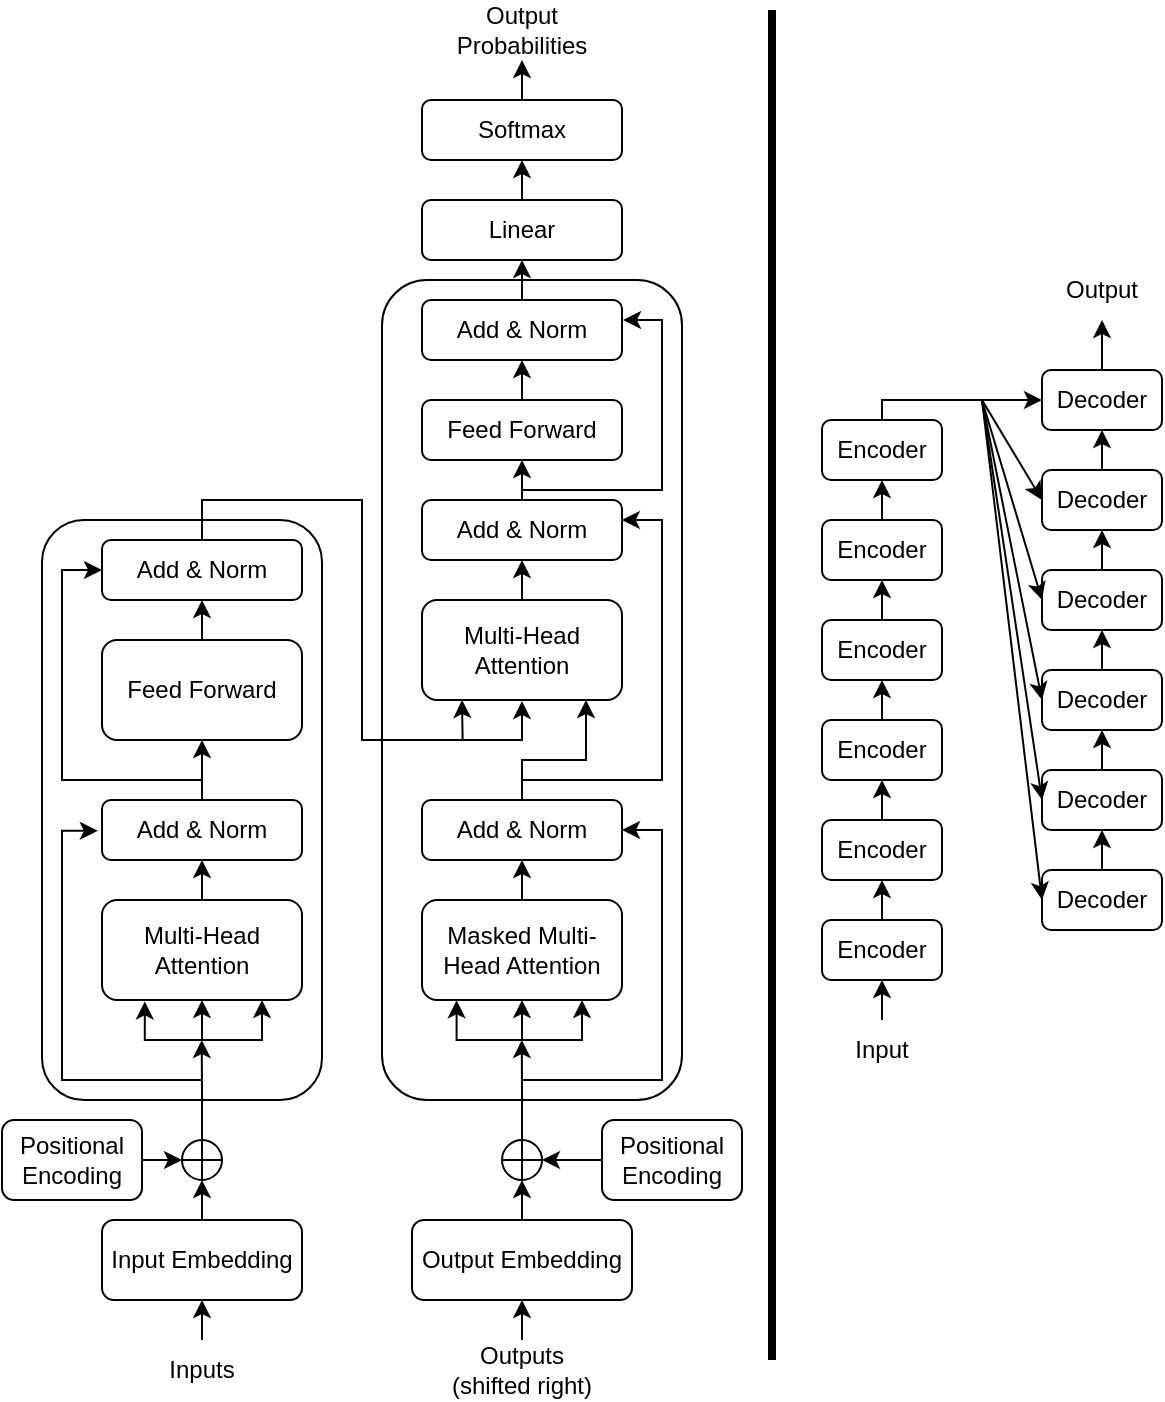 <mxfile version="16.2.4" type="github">
  <diagram id="FVqlLLhYCDdEMdyAEdLD" name="Page-1">
    <mxGraphModel dx="944" dy="526" grid="1" gridSize="10" guides="1" tooltips="1" connect="1" arrows="1" fold="1" page="1" pageScale="1" pageWidth="827" pageHeight="1169" math="0" shadow="0">
      <root>
        <mxCell id="0" />
        <mxCell id="1" parent="0" />
        <mxCell id="QkjTdd4gc4LhVuAJBwDr-90" value="" style="rounded=1;whiteSpace=wrap;html=1;" vertex="1" parent="1">
          <mxGeometry x="240" y="180" width="150" height="410" as="geometry" />
        </mxCell>
        <mxCell id="QkjTdd4gc4LhVuAJBwDr-32" value="" style="rounded=1;whiteSpace=wrap;html=1;" vertex="1" parent="1">
          <mxGeometry x="70" y="300" width="140" height="290" as="geometry" />
        </mxCell>
        <mxCell id="QkjTdd4gc4LhVuAJBwDr-23" style="edgeStyle=orthogonalEdgeStyle;rounded=0;orthogonalLoop=1;jettySize=auto;html=1;exitX=0.5;exitY=0;exitDx=0;exitDy=0;entryX=0.5;entryY=1;entryDx=0;entryDy=0;" edge="1" parent="1" source="QkjTdd4gc4LhVuAJBwDr-1" target="QkjTdd4gc4LhVuAJBwDr-2">
          <mxGeometry relative="1" as="geometry" />
        </mxCell>
        <mxCell id="QkjTdd4gc4LhVuAJBwDr-1" value="Multi-Head Attention" style="rounded=1;whiteSpace=wrap;html=1;" vertex="1" parent="1">
          <mxGeometry x="100" y="490" width="100" height="50" as="geometry" />
        </mxCell>
        <mxCell id="QkjTdd4gc4LhVuAJBwDr-22" style="edgeStyle=orthogonalEdgeStyle;rounded=0;orthogonalLoop=1;jettySize=auto;html=1;exitX=0.5;exitY=0;exitDx=0;exitDy=0;entryX=0.5;entryY=1;entryDx=0;entryDy=0;" edge="1" parent="1" source="QkjTdd4gc4LhVuAJBwDr-2" target="QkjTdd4gc4LhVuAJBwDr-3">
          <mxGeometry relative="1" as="geometry" />
        </mxCell>
        <mxCell id="QkjTdd4gc4LhVuAJBwDr-2" value="Add &amp;amp; Norm" style="rounded=1;whiteSpace=wrap;html=1;" vertex="1" parent="1">
          <mxGeometry x="100" y="440" width="100" height="30" as="geometry" />
        </mxCell>
        <mxCell id="QkjTdd4gc4LhVuAJBwDr-24" style="edgeStyle=orthogonalEdgeStyle;rounded=0;orthogonalLoop=1;jettySize=auto;html=1;exitX=0.5;exitY=0;exitDx=0;exitDy=0;entryX=0.5;entryY=1;entryDx=0;entryDy=0;" edge="1" parent="1" source="QkjTdd4gc4LhVuAJBwDr-3" target="QkjTdd4gc4LhVuAJBwDr-4">
          <mxGeometry relative="1" as="geometry" />
        </mxCell>
        <mxCell id="QkjTdd4gc4LhVuAJBwDr-3" value="Feed Forward" style="rounded=1;whiteSpace=wrap;html=1;" vertex="1" parent="1">
          <mxGeometry x="100" y="360" width="100" height="50" as="geometry" />
        </mxCell>
        <mxCell id="QkjTdd4gc4LhVuAJBwDr-4" value="Add &amp;amp; Norm" style="rounded=1;whiteSpace=wrap;html=1;" vertex="1" parent="1">
          <mxGeometry x="100" y="310" width="100" height="30" as="geometry" />
        </mxCell>
        <mxCell id="QkjTdd4gc4LhVuAJBwDr-11" style="edgeStyle=orthogonalEdgeStyle;rounded=0;orthogonalLoop=1;jettySize=auto;html=1;exitX=0.5;exitY=0;exitDx=0;exitDy=0;entryX=0.5;entryY=1;entryDx=0;entryDy=0;" edge="1" parent="1" source="QkjTdd4gc4LhVuAJBwDr-5" target="QkjTdd4gc4LhVuAJBwDr-6">
          <mxGeometry relative="1" as="geometry" />
        </mxCell>
        <mxCell id="QkjTdd4gc4LhVuAJBwDr-5" value="Input Embedding" style="rounded=1;whiteSpace=wrap;html=1;" vertex="1" parent="1">
          <mxGeometry x="100" y="650" width="100" height="40" as="geometry" />
        </mxCell>
        <mxCell id="QkjTdd4gc4LhVuAJBwDr-19" style="edgeStyle=orthogonalEdgeStyle;rounded=0;orthogonalLoop=1;jettySize=auto;html=1;exitX=0.5;exitY=0;exitDx=0;exitDy=0;" edge="1" parent="1" source="QkjTdd4gc4LhVuAJBwDr-6">
          <mxGeometry relative="1" as="geometry">
            <mxPoint x="149.86" y="560" as="targetPoint" />
          </mxGeometry>
        </mxCell>
        <mxCell id="QkjTdd4gc4LhVuAJBwDr-6" value="" style="shape=orEllipse;perimeter=ellipsePerimeter;whiteSpace=wrap;html=1;backgroundOutline=1;" vertex="1" parent="1">
          <mxGeometry x="140" y="610" width="20" height="20" as="geometry" />
        </mxCell>
        <mxCell id="QkjTdd4gc4LhVuAJBwDr-20" style="edgeStyle=orthogonalEdgeStyle;rounded=0;orthogonalLoop=1;jettySize=auto;html=1;exitX=1;exitY=0.5;exitDx=0;exitDy=0;entryX=0;entryY=0.5;entryDx=0;entryDy=0;" edge="1" parent="1" source="QkjTdd4gc4LhVuAJBwDr-7" target="QkjTdd4gc4LhVuAJBwDr-6">
          <mxGeometry relative="1" as="geometry" />
        </mxCell>
        <mxCell id="QkjTdd4gc4LhVuAJBwDr-7" value="Positional Encoding" style="rounded=1;whiteSpace=wrap;html=1;" vertex="1" parent="1">
          <mxGeometry x="50" y="600" width="70" height="40" as="geometry" />
        </mxCell>
        <mxCell id="QkjTdd4gc4LhVuAJBwDr-14" value="" style="edgeStyle=segmentEdgeStyle;endArrow=classic;html=1;rounded=0;entryX=0.214;entryY=1.014;entryDx=0;entryDy=0;entryPerimeter=0;" edge="1" parent="1" target="QkjTdd4gc4LhVuAJBwDr-1">
          <mxGeometry width="50" height="50" relative="1" as="geometry">
            <mxPoint x="150" y="560" as="sourcePoint" />
            <mxPoint x="260" y="580" as="targetPoint" />
          </mxGeometry>
        </mxCell>
        <mxCell id="QkjTdd4gc4LhVuAJBwDr-15" value="" style="edgeStyle=segmentEdgeStyle;endArrow=classic;html=1;rounded=0;entryX=0.5;entryY=1;entryDx=0;entryDy=0;" edge="1" parent="1" target="QkjTdd4gc4LhVuAJBwDr-1">
          <mxGeometry width="50" height="50" relative="1" as="geometry">
            <mxPoint x="150" y="560" as="sourcePoint" />
            <mxPoint x="260" y="580" as="targetPoint" />
          </mxGeometry>
        </mxCell>
        <mxCell id="QkjTdd4gc4LhVuAJBwDr-16" value="" style="edgeStyle=segmentEdgeStyle;endArrow=classic;html=1;rounded=0;entryX=0.8;entryY=1;entryDx=0;entryDy=0;entryPerimeter=0;" edge="1" parent="1" target="QkjTdd4gc4LhVuAJBwDr-1">
          <mxGeometry width="50" height="50" relative="1" as="geometry">
            <mxPoint x="150" y="560" as="sourcePoint" />
            <mxPoint x="210" y="550" as="targetPoint" />
          </mxGeometry>
        </mxCell>
        <mxCell id="QkjTdd4gc4LhVuAJBwDr-21" value="" style="edgeStyle=elbowEdgeStyle;elbow=horizontal;endArrow=classic;html=1;rounded=0;entryX=-0.021;entryY=0.514;entryDx=0;entryDy=0;entryPerimeter=0;" edge="1" parent="1" target="QkjTdd4gc4LhVuAJBwDr-2">
          <mxGeometry width="50" height="50" relative="1" as="geometry">
            <mxPoint x="150" y="580" as="sourcePoint" />
            <mxPoint x="60" y="500" as="targetPoint" />
            <Array as="points">
              <mxPoint x="80" y="540" />
            </Array>
          </mxGeometry>
        </mxCell>
        <mxCell id="QkjTdd4gc4LhVuAJBwDr-25" value="" style="edgeStyle=elbowEdgeStyle;elbow=horizontal;endArrow=classic;html=1;rounded=0;entryX=0;entryY=0.5;entryDx=0;entryDy=0;" edge="1" parent="1" target="QkjTdd4gc4LhVuAJBwDr-4">
          <mxGeometry width="50" height="50" relative="1" as="geometry">
            <mxPoint x="150" y="430" as="sourcePoint" />
            <mxPoint x="50" y="330" as="targetPoint" />
            <Array as="points">
              <mxPoint x="80" y="340" />
            </Array>
          </mxGeometry>
        </mxCell>
        <mxCell id="QkjTdd4gc4LhVuAJBwDr-28" style="edgeStyle=orthogonalEdgeStyle;rounded=0;orthogonalLoop=1;jettySize=auto;html=1;exitX=0.5;exitY=0;exitDx=0;exitDy=0;entryX=0.5;entryY=1;entryDx=0;entryDy=0;" edge="1" parent="1" source="QkjTdd4gc4LhVuAJBwDr-26" target="QkjTdd4gc4LhVuAJBwDr-27">
          <mxGeometry relative="1" as="geometry" />
        </mxCell>
        <mxCell id="QkjTdd4gc4LhVuAJBwDr-26" value="Masked Multi-Head Attention" style="rounded=1;whiteSpace=wrap;html=1;" vertex="1" parent="1">
          <mxGeometry x="260" y="490" width="100" height="50" as="geometry" />
        </mxCell>
        <mxCell id="QkjTdd4gc4LhVuAJBwDr-27" value="Add &amp;amp; Norm" style="rounded=1;whiteSpace=wrap;html=1;" vertex="1" parent="1">
          <mxGeometry x="260" y="440" width="100" height="30" as="geometry" />
        </mxCell>
        <mxCell id="QkjTdd4gc4LhVuAJBwDr-37" style="edgeStyle=orthogonalEdgeStyle;rounded=0;orthogonalLoop=1;jettySize=auto;html=1;exitX=0;exitY=0.5;exitDx=0;exitDy=0;entryX=1;entryY=0.5;entryDx=0;entryDy=0;" edge="1" parent="1" target="QkjTdd4gc4LhVuAJBwDr-34">
          <mxGeometry relative="1" as="geometry">
            <mxPoint x="350" y="620" as="sourcePoint" />
          </mxGeometry>
        </mxCell>
        <mxCell id="QkjTdd4gc4LhVuAJBwDr-33" value="Positional Encoding" style="rounded=1;whiteSpace=wrap;html=1;" vertex="1" parent="1">
          <mxGeometry x="350" y="600" width="70" height="40" as="geometry" />
        </mxCell>
        <mxCell id="QkjTdd4gc4LhVuAJBwDr-38" style="edgeStyle=orthogonalEdgeStyle;rounded=0;orthogonalLoop=1;jettySize=auto;html=1;exitX=0.5;exitY=0;exitDx=0;exitDy=0;" edge="1" parent="1" source="QkjTdd4gc4LhVuAJBwDr-34">
          <mxGeometry relative="1" as="geometry">
            <mxPoint x="309.889" y="560" as="targetPoint" />
          </mxGeometry>
        </mxCell>
        <mxCell id="QkjTdd4gc4LhVuAJBwDr-34" value="" style="shape=orEllipse;perimeter=ellipsePerimeter;whiteSpace=wrap;html=1;backgroundOutline=1;" vertex="1" parent="1">
          <mxGeometry x="300" y="610" width="20" height="20" as="geometry" />
        </mxCell>
        <mxCell id="QkjTdd4gc4LhVuAJBwDr-36" style="edgeStyle=orthogonalEdgeStyle;rounded=0;orthogonalLoop=1;jettySize=auto;html=1;exitX=0.5;exitY=0;exitDx=0;exitDy=0;entryX=0.5;entryY=1;entryDx=0;entryDy=0;" edge="1" parent="1" source="QkjTdd4gc4LhVuAJBwDr-35" target="QkjTdd4gc4LhVuAJBwDr-34">
          <mxGeometry relative="1" as="geometry" />
        </mxCell>
        <mxCell id="QkjTdd4gc4LhVuAJBwDr-35" value="Output Embedding" style="rounded=1;whiteSpace=wrap;html=1;" vertex="1" parent="1">
          <mxGeometry x="255" y="650" width="110" height="40" as="geometry" />
        </mxCell>
        <mxCell id="QkjTdd4gc4LhVuAJBwDr-39" value="" style="edgeStyle=segmentEdgeStyle;endArrow=classic;html=1;rounded=0;entryX=0.173;entryY=1.003;entryDx=0;entryDy=0;entryPerimeter=0;" edge="1" parent="1" target="QkjTdd4gc4LhVuAJBwDr-26">
          <mxGeometry width="50" height="50" relative="1" as="geometry">
            <mxPoint x="310" y="560" as="sourcePoint" />
            <mxPoint x="170" y="510" as="targetPoint" />
            <Array as="points">
              <mxPoint x="277" y="560" />
            </Array>
          </mxGeometry>
        </mxCell>
        <mxCell id="QkjTdd4gc4LhVuAJBwDr-40" value="" style="edgeStyle=segmentEdgeStyle;endArrow=classic;html=1;rounded=0;entryX=0.5;entryY=1;entryDx=0;entryDy=0;" edge="1" parent="1" target="QkjTdd4gc4LhVuAJBwDr-26">
          <mxGeometry width="50" height="50" relative="1" as="geometry">
            <mxPoint x="310" y="560" as="sourcePoint" />
            <mxPoint x="260" y="510" as="targetPoint" />
          </mxGeometry>
        </mxCell>
        <mxCell id="QkjTdd4gc4LhVuAJBwDr-41" value="" style="edgeStyle=segmentEdgeStyle;endArrow=classic;html=1;rounded=0;entryX=0.8;entryY=1;entryDx=0;entryDy=0;entryPerimeter=0;" edge="1" parent="1" target="QkjTdd4gc4LhVuAJBwDr-26">
          <mxGeometry width="50" height="50" relative="1" as="geometry">
            <mxPoint x="310" y="560" as="sourcePoint" />
            <mxPoint x="310" y="490" as="targetPoint" />
          </mxGeometry>
        </mxCell>
        <mxCell id="QkjTdd4gc4LhVuAJBwDr-42" value="" style="edgeStyle=elbowEdgeStyle;elbow=horizontal;endArrow=classic;html=1;rounded=0;entryX=1;entryY=0.5;entryDx=0;entryDy=0;" edge="1" parent="1" target="QkjTdd4gc4LhVuAJBwDr-27">
          <mxGeometry width="50" height="50" relative="1" as="geometry">
            <mxPoint x="310" y="580" as="sourcePoint" />
            <mxPoint x="450" y="450" as="targetPoint" />
            <Array as="points">
              <mxPoint x="380" y="480" />
            </Array>
          </mxGeometry>
        </mxCell>
        <mxCell id="QkjTdd4gc4LhVuAJBwDr-45" style="edgeStyle=orthogonalEdgeStyle;rounded=0;orthogonalLoop=1;jettySize=auto;html=1;exitX=0.5;exitY=0;exitDx=0;exitDy=0;entryX=0.5;entryY=1;entryDx=0;entryDy=0;" edge="1" parent="1" source="QkjTdd4gc4LhVuAJBwDr-43" target="QkjTdd4gc4LhVuAJBwDr-44">
          <mxGeometry relative="1" as="geometry" />
        </mxCell>
        <mxCell id="QkjTdd4gc4LhVuAJBwDr-43" value="Multi-Head Attention" style="rounded=1;whiteSpace=wrap;html=1;" vertex="1" parent="1">
          <mxGeometry x="260" y="340" width="100" height="50" as="geometry" />
        </mxCell>
        <mxCell id="QkjTdd4gc4LhVuAJBwDr-44" value="Add &amp;amp; Norm" style="rounded=1;whiteSpace=wrap;html=1;" vertex="1" parent="1">
          <mxGeometry x="260" y="290" width="100" height="30" as="geometry" />
        </mxCell>
        <mxCell id="QkjTdd4gc4LhVuAJBwDr-48" value="" style="shape=partialRectangle;whiteSpace=wrap;html=1;bottom=0;right=0;fillColor=none;" vertex="1" parent="1">
          <mxGeometry x="150" y="290" width="80" height="20" as="geometry" />
        </mxCell>
        <mxCell id="QkjTdd4gc4LhVuAJBwDr-60" value="" style="edgeStyle=elbowEdgeStyle;elbow=vertical;endArrow=classic;html=1;rounded=0;exitX=0.5;exitY=0;exitDx=0;exitDy=0;" edge="1" parent="1" source="QkjTdd4gc4LhVuAJBwDr-27">
          <mxGeometry width="50" height="50" relative="1" as="geometry">
            <mxPoint x="390" y="420" as="sourcePoint" />
            <mxPoint x="342" y="390" as="targetPoint" />
            <Array as="points">
              <mxPoint x="350" y="420" />
            </Array>
          </mxGeometry>
        </mxCell>
        <mxCell id="QkjTdd4gc4LhVuAJBwDr-63" value="" style="shape=partialRectangle;whiteSpace=wrap;html=1;bottom=1;right=1;left=1;top=0;fillColor=none;routingCenterX=-0.5;direction=north;" vertex="1" parent="1">
          <mxGeometry x="370" y="300" width="10" height="130" as="geometry" />
        </mxCell>
        <mxCell id="QkjTdd4gc4LhVuAJBwDr-64" value="" style="shape=partialRectangle;whiteSpace=wrap;html=1;bottom=0;right=0;fillColor=none;direction=north;" vertex="1" parent="1">
          <mxGeometry x="230" y="290" width="80" height="120" as="geometry" />
        </mxCell>
        <mxCell id="QkjTdd4gc4LhVuAJBwDr-67" value="" style="endArrow=classic;html=1;rounded=0;exitX=0;exitY=1;exitDx=0;exitDy=0;entryX=0.162;entryY=1;entryDx=0;entryDy=0;entryPerimeter=0;" edge="1" parent="1" source="QkjTdd4gc4LhVuAJBwDr-64" target="QkjTdd4gc4LhVuAJBwDr-64">
          <mxGeometry width="50" height="50" relative="1" as="geometry">
            <mxPoint x="340" y="430" as="sourcePoint" />
            <mxPoint x="390" y="380" as="targetPoint" />
          </mxGeometry>
        </mxCell>
        <mxCell id="QkjTdd4gc4LhVuAJBwDr-68" value="" style="endArrow=classic;html=1;rounded=0;exitX=0;exitY=0.629;exitDx=0;exitDy=0;exitPerimeter=0;" edge="1" parent="1" source="QkjTdd4gc4LhVuAJBwDr-64">
          <mxGeometry width="50" height="50" relative="1" as="geometry">
            <mxPoint x="230" y="430" as="sourcePoint" />
            <mxPoint x="280" y="390" as="targetPoint" />
          </mxGeometry>
        </mxCell>
        <mxCell id="QkjTdd4gc4LhVuAJBwDr-69" value="" style="endArrow=none;html=1;rounded=0;entryX=0;entryY=0;entryDx=0;entryDy=0;" edge="1" parent="1" target="QkjTdd4gc4LhVuAJBwDr-63">
          <mxGeometry width="50" height="50" relative="1" as="geometry">
            <mxPoint x="310" y="430" as="sourcePoint" />
            <mxPoint x="604" y="330" as="targetPoint" />
          </mxGeometry>
        </mxCell>
        <mxCell id="QkjTdd4gc4LhVuAJBwDr-72" value="" style="endArrow=classic;html=1;rounded=0;exitX=1;exitY=0.75;exitDx=0;exitDy=0;entryX=0.999;entryY=0.333;entryDx=0;entryDy=0;entryPerimeter=0;" edge="1" parent="1" source="QkjTdd4gc4LhVuAJBwDr-63" target="QkjTdd4gc4LhVuAJBwDr-44">
          <mxGeometry width="50" height="50" relative="1" as="geometry">
            <mxPoint x="400" y="350" as="sourcePoint" />
            <mxPoint x="400" y="230" as="targetPoint" />
          </mxGeometry>
        </mxCell>
        <mxCell id="QkjTdd4gc4LhVuAJBwDr-73" value="Feed Forward" style="rounded=1;whiteSpace=wrap;html=1;" vertex="1" parent="1">
          <mxGeometry x="260" y="240" width="100" height="30" as="geometry" />
        </mxCell>
        <mxCell id="QkjTdd4gc4LhVuAJBwDr-74" value="" style="endArrow=classic;html=1;rounded=0;exitX=1;exitY=1;exitDx=0;exitDy=0;entryX=0.5;entryY=1;entryDx=0;entryDy=0;" edge="1" parent="1" source="QkjTdd4gc4LhVuAJBwDr-64" target="QkjTdd4gc4LhVuAJBwDr-73">
          <mxGeometry width="50" height="50" relative="1" as="geometry">
            <mxPoint x="280" y="290" as="sourcePoint" />
            <mxPoint x="330" y="240" as="targetPoint" />
          </mxGeometry>
        </mxCell>
        <mxCell id="QkjTdd4gc4LhVuAJBwDr-84" style="rounded=0;orthogonalLoop=1;jettySize=auto;html=1;exitX=0.5;exitY=0;exitDx=0;exitDy=0;entryX=0.5;entryY=1;entryDx=0;entryDy=0;" edge="1" parent="1" source="QkjTdd4gc4LhVuAJBwDr-75" target="QkjTdd4gc4LhVuAJBwDr-82">
          <mxGeometry relative="1" as="geometry" />
        </mxCell>
        <mxCell id="QkjTdd4gc4LhVuAJBwDr-75" value="Add &amp;amp; Norm" style="rounded=1;whiteSpace=wrap;html=1;" vertex="1" parent="1">
          <mxGeometry x="260" y="190" width="100" height="30" as="geometry" />
        </mxCell>
        <mxCell id="QkjTdd4gc4LhVuAJBwDr-76" value="" style="endArrow=classic;html=1;rounded=0;exitX=0.5;exitY=0;exitDx=0;exitDy=0;entryX=0.5;entryY=1;entryDx=0;entryDy=0;" edge="1" parent="1" source="QkjTdd4gc4LhVuAJBwDr-73" target="QkjTdd4gc4LhVuAJBwDr-75">
          <mxGeometry width="50" height="50" relative="1" as="geometry">
            <mxPoint x="280" y="290" as="sourcePoint" />
            <mxPoint x="330" y="240" as="targetPoint" />
          </mxGeometry>
        </mxCell>
        <mxCell id="QkjTdd4gc4LhVuAJBwDr-78" value="" style="shape=partialRectangle;whiteSpace=wrap;html=1;bottom=1;right=1;left=1;top=0;fillColor=none;routingCenterX=-0.5;direction=north;" vertex="1" parent="1">
          <mxGeometry x="370" y="200" width="10" height="85" as="geometry" />
        </mxCell>
        <mxCell id="QkjTdd4gc4LhVuAJBwDr-80" value="" style="endArrow=none;html=1;rounded=0;exitX=0;exitY=0;exitDx=0;exitDy=0;" edge="1" parent="1" source="QkjTdd4gc4LhVuAJBwDr-78">
          <mxGeometry width="50" height="50" relative="1" as="geometry">
            <mxPoint x="340" y="270" as="sourcePoint" />
            <mxPoint x="310" y="285" as="targetPoint" />
          </mxGeometry>
        </mxCell>
        <mxCell id="QkjTdd4gc4LhVuAJBwDr-81" value="" style="endArrow=classic;html=1;rounded=0;exitX=1;exitY=0;exitDx=0;exitDy=0;entryX=1.005;entryY=0.333;entryDx=0;entryDy=0;entryPerimeter=0;" edge="1" parent="1" source="QkjTdd4gc4LhVuAJBwDr-78" target="QkjTdd4gc4LhVuAJBwDr-75">
          <mxGeometry width="50" height="50" relative="1" as="geometry">
            <mxPoint x="350" y="260" as="sourcePoint" />
            <mxPoint x="400" y="210" as="targetPoint" />
          </mxGeometry>
        </mxCell>
        <mxCell id="QkjTdd4gc4LhVuAJBwDr-85" style="edgeStyle=none;rounded=0;orthogonalLoop=1;jettySize=auto;html=1;exitX=0.5;exitY=0;exitDx=0;exitDy=0;entryX=0.5;entryY=1;entryDx=0;entryDy=0;" edge="1" parent="1" source="QkjTdd4gc4LhVuAJBwDr-82" target="QkjTdd4gc4LhVuAJBwDr-83">
          <mxGeometry relative="1" as="geometry" />
        </mxCell>
        <mxCell id="QkjTdd4gc4LhVuAJBwDr-82" value="Linear" style="rounded=1;whiteSpace=wrap;html=1;" vertex="1" parent="1">
          <mxGeometry x="260" y="140" width="100" height="30" as="geometry" />
        </mxCell>
        <mxCell id="QkjTdd4gc4LhVuAJBwDr-92" style="edgeStyle=none;rounded=0;orthogonalLoop=1;jettySize=auto;html=1;exitX=0.5;exitY=0;exitDx=0;exitDy=0;entryX=0.5;entryY=1;entryDx=0;entryDy=0;" edge="1" parent="1" source="QkjTdd4gc4LhVuAJBwDr-83" target="QkjTdd4gc4LhVuAJBwDr-91">
          <mxGeometry relative="1" as="geometry" />
        </mxCell>
        <mxCell id="QkjTdd4gc4LhVuAJBwDr-83" value="Softmax" style="rounded=1;whiteSpace=wrap;html=1;" vertex="1" parent="1">
          <mxGeometry x="260" y="90" width="100" height="30" as="geometry" />
        </mxCell>
        <mxCell id="QkjTdd4gc4LhVuAJBwDr-86" style="edgeStyle=none;rounded=0;orthogonalLoop=1;jettySize=auto;html=1;exitX=0;exitY=0.5;exitDx=0;exitDy=0;" edge="1" parent="1" source="QkjTdd4gc4LhVuAJBwDr-82" target="QkjTdd4gc4LhVuAJBwDr-82">
          <mxGeometry relative="1" as="geometry" />
        </mxCell>
        <mxCell id="QkjTdd4gc4LhVuAJBwDr-87" style="edgeStyle=none;rounded=0;orthogonalLoop=1;jettySize=auto;html=1;exitX=0;exitY=0.75;exitDx=0;exitDy=0;" edge="1" parent="1" source="QkjTdd4gc4LhVuAJBwDr-82" target="QkjTdd4gc4LhVuAJBwDr-82">
          <mxGeometry relative="1" as="geometry" />
        </mxCell>
        <mxCell id="QkjTdd4gc4LhVuAJBwDr-91" value="Output Probabilities" style="text;html=1;strokeColor=none;fillColor=none;align=center;verticalAlign=middle;whiteSpace=wrap;rounded=0;" vertex="1" parent="1">
          <mxGeometry x="280" y="40" width="60" height="30" as="geometry" />
        </mxCell>
        <mxCell id="QkjTdd4gc4LhVuAJBwDr-94" style="edgeStyle=none;rounded=0;orthogonalLoop=1;jettySize=auto;html=1;exitX=0.5;exitY=0;exitDx=0;exitDy=0;entryX=0.5;entryY=1;entryDx=0;entryDy=0;" edge="1" parent="1" source="QkjTdd4gc4LhVuAJBwDr-93" target="QkjTdd4gc4LhVuAJBwDr-5">
          <mxGeometry relative="1" as="geometry" />
        </mxCell>
        <mxCell id="QkjTdd4gc4LhVuAJBwDr-93" value="Inputs" style="text;html=1;strokeColor=none;fillColor=none;align=center;verticalAlign=middle;whiteSpace=wrap;rounded=0;" vertex="1" parent="1">
          <mxGeometry x="120" y="710" width="60" height="30" as="geometry" />
        </mxCell>
        <mxCell id="QkjTdd4gc4LhVuAJBwDr-96" style="edgeStyle=none;rounded=0;orthogonalLoop=1;jettySize=auto;html=1;exitX=0.5;exitY=0;exitDx=0;exitDy=0;entryX=0.5;entryY=1;entryDx=0;entryDy=0;" edge="1" parent="1" source="QkjTdd4gc4LhVuAJBwDr-95" target="QkjTdd4gc4LhVuAJBwDr-35">
          <mxGeometry relative="1" as="geometry" />
        </mxCell>
        <mxCell id="QkjTdd4gc4LhVuAJBwDr-95" value="Outputs (shifted right)" style="text;html=1;strokeColor=none;fillColor=none;align=center;verticalAlign=middle;whiteSpace=wrap;rounded=0;" vertex="1" parent="1">
          <mxGeometry x="270" y="710" width="80" height="30" as="geometry" />
        </mxCell>
        <mxCell id="QkjTdd4gc4LhVuAJBwDr-106" style="edgeStyle=none;rounded=0;orthogonalLoop=1;jettySize=auto;html=1;exitX=0.5;exitY=0;exitDx=0;exitDy=0;entryX=0.5;entryY=1;entryDx=0;entryDy=0;" edge="1" parent="1" source="QkjTdd4gc4LhVuAJBwDr-97" target="QkjTdd4gc4LhVuAJBwDr-104">
          <mxGeometry relative="1" as="geometry" />
        </mxCell>
        <mxCell id="QkjTdd4gc4LhVuAJBwDr-97" value="Encoder" style="rounded=1;whiteSpace=wrap;html=1;" vertex="1" parent="1">
          <mxGeometry x="460" y="350" width="60" height="30" as="geometry" />
        </mxCell>
        <mxCell id="QkjTdd4gc4LhVuAJBwDr-103" style="edgeStyle=none;rounded=0;orthogonalLoop=1;jettySize=auto;html=1;exitX=0.5;exitY=0;exitDx=0;exitDy=0;entryX=0.5;entryY=1;entryDx=0;entryDy=0;" edge="1" parent="1" source="QkjTdd4gc4LhVuAJBwDr-98" target="QkjTdd4gc4LhVuAJBwDr-97">
          <mxGeometry relative="1" as="geometry" />
        </mxCell>
        <mxCell id="QkjTdd4gc4LhVuAJBwDr-98" value="Encoder" style="rounded=1;whiteSpace=wrap;html=1;" vertex="1" parent="1">
          <mxGeometry x="460" y="400" width="60" height="30" as="geometry" />
        </mxCell>
        <mxCell id="QkjTdd4gc4LhVuAJBwDr-102" style="edgeStyle=none;rounded=0;orthogonalLoop=1;jettySize=auto;html=1;exitX=0.5;exitY=0;exitDx=0;exitDy=0;entryX=0.5;entryY=1;entryDx=0;entryDy=0;" edge="1" parent="1" source="QkjTdd4gc4LhVuAJBwDr-99" target="QkjTdd4gc4LhVuAJBwDr-98">
          <mxGeometry relative="1" as="geometry" />
        </mxCell>
        <mxCell id="QkjTdd4gc4LhVuAJBwDr-99" value="Encoder" style="rounded=1;whiteSpace=wrap;html=1;" vertex="1" parent="1">
          <mxGeometry x="460" y="450" width="60" height="30" as="geometry" />
        </mxCell>
        <mxCell id="QkjTdd4gc4LhVuAJBwDr-101" style="edgeStyle=none;rounded=0;orthogonalLoop=1;jettySize=auto;html=1;exitX=0.5;exitY=0;exitDx=0;exitDy=0;entryX=0.5;entryY=1;entryDx=0;entryDy=0;" edge="1" parent="1" source="QkjTdd4gc4LhVuAJBwDr-100" target="QkjTdd4gc4LhVuAJBwDr-99">
          <mxGeometry relative="1" as="geometry" />
        </mxCell>
        <mxCell id="QkjTdd4gc4LhVuAJBwDr-100" value="Encoder" style="rounded=1;whiteSpace=wrap;html=1;" vertex="1" parent="1">
          <mxGeometry x="460" y="500" width="60" height="30" as="geometry" />
        </mxCell>
        <mxCell id="QkjTdd4gc4LhVuAJBwDr-107" style="edgeStyle=none;rounded=0;orthogonalLoop=1;jettySize=auto;html=1;exitX=0.5;exitY=0;exitDx=0;exitDy=0;entryX=0.5;entryY=1;entryDx=0;entryDy=0;" edge="1" parent="1" source="QkjTdd4gc4LhVuAJBwDr-104" target="QkjTdd4gc4LhVuAJBwDr-105">
          <mxGeometry relative="1" as="geometry" />
        </mxCell>
        <mxCell id="QkjTdd4gc4LhVuAJBwDr-104" value="Encoder" style="rounded=1;whiteSpace=wrap;html=1;" vertex="1" parent="1">
          <mxGeometry x="460" y="300" width="60" height="30" as="geometry" />
        </mxCell>
        <mxCell id="QkjTdd4gc4LhVuAJBwDr-105" value="Encoder" style="rounded=1;whiteSpace=wrap;html=1;" vertex="1" parent="1">
          <mxGeometry x="460" y="250" width="60" height="30" as="geometry" />
        </mxCell>
        <mxCell id="QkjTdd4gc4LhVuAJBwDr-122" style="edgeStyle=none;rounded=0;orthogonalLoop=1;jettySize=auto;html=1;exitX=0.5;exitY=0;exitDx=0;exitDy=0;entryX=0.5;entryY=1;entryDx=0;entryDy=0;" edge="1" parent="1" source="QkjTdd4gc4LhVuAJBwDr-108" target="QkjTdd4gc4LhVuAJBwDr-121">
          <mxGeometry relative="1" as="geometry" />
        </mxCell>
        <mxCell id="QkjTdd4gc4LhVuAJBwDr-108" value="Decoder" style="rounded=1;whiteSpace=wrap;html=1;" vertex="1" parent="1">
          <mxGeometry x="570" y="225" width="60" height="30" as="geometry" />
        </mxCell>
        <mxCell id="QkjTdd4gc4LhVuAJBwDr-114" style="edgeStyle=none;rounded=0;orthogonalLoop=1;jettySize=auto;html=1;exitX=0.5;exitY=0;exitDx=0;exitDy=0;entryX=0.5;entryY=1;entryDx=0;entryDy=0;" edge="1" parent="1" source="QkjTdd4gc4LhVuAJBwDr-109" target="QkjTdd4gc4LhVuAJBwDr-108">
          <mxGeometry relative="1" as="geometry" />
        </mxCell>
        <mxCell id="QkjTdd4gc4LhVuAJBwDr-109" value="Decoder" style="rounded=1;whiteSpace=wrap;html=1;" vertex="1" parent="1">
          <mxGeometry x="570" y="275" width="60" height="30" as="geometry" />
        </mxCell>
        <mxCell id="QkjTdd4gc4LhVuAJBwDr-115" style="edgeStyle=none;rounded=0;orthogonalLoop=1;jettySize=auto;html=1;exitX=0.5;exitY=0;exitDx=0;exitDy=0;entryX=0.5;entryY=1;entryDx=0;entryDy=0;" edge="1" parent="1" source="QkjTdd4gc4LhVuAJBwDr-110" target="QkjTdd4gc4LhVuAJBwDr-109">
          <mxGeometry relative="1" as="geometry" />
        </mxCell>
        <mxCell id="QkjTdd4gc4LhVuAJBwDr-110" value="Decoder" style="rounded=1;whiteSpace=wrap;html=1;" vertex="1" parent="1">
          <mxGeometry x="570" y="325" width="60" height="30" as="geometry" />
        </mxCell>
        <mxCell id="QkjTdd4gc4LhVuAJBwDr-116" style="edgeStyle=none;rounded=0;orthogonalLoop=1;jettySize=auto;html=1;exitX=0.5;exitY=0;exitDx=0;exitDy=0;entryX=0.5;entryY=1;entryDx=0;entryDy=0;" edge="1" parent="1" source="QkjTdd4gc4LhVuAJBwDr-111" target="QkjTdd4gc4LhVuAJBwDr-110">
          <mxGeometry relative="1" as="geometry" />
        </mxCell>
        <mxCell id="QkjTdd4gc4LhVuAJBwDr-111" value="Decoder" style="rounded=1;whiteSpace=wrap;html=1;" vertex="1" parent="1">
          <mxGeometry x="570" y="375" width="60" height="30" as="geometry" />
        </mxCell>
        <mxCell id="QkjTdd4gc4LhVuAJBwDr-117" style="edgeStyle=none;rounded=0;orthogonalLoop=1;jettySize=auto;html=1;exitX=0.5;exitY=0;exitDx=0;exitDy=0;entryX=0.5;entryY=1;entryDx=0;entryDy=0;" edge="1" parent="1" source="QkjTdd4gc4LhVuAJBwDr-112" target="QkjTdd4gc4LhVuAJBwDr-111">
          <mxGeometry relative="1" as="geometry" />
        </mxCell>
        <mxCell id="QkjTdd4gc4LhVuAJBwDr-112" value="Decoder" style="rounded=1;whiteSpace=wrap;html=1;" vertex="1" parent="1">
          <mxGeometry x="570" y="425" width="60" height="30" as="geometry" />
        </mxCell>
        <mxCell id="QkjTdd4gc4LhVuAJBwDr-118" style="edgeStyle=none;rounded=0;orthogonalLoop=1;jettySize=auto;html=1;exitX=0.5;exitY=0;exitDx=0;exitDy=0;entryX=0.5;entryY=1;entryDx=0;entryDy=0;" edge="1" parent="1" source="QkjTdd4gc4LhVuAJBwDr-113" target="QkjTdd4gc4LhVuAJBwDr-112">
          <mxGeometry relative="1" as="geometry" />
        </mxCell>
        <mxCell id="QkjTdd4gc4LhVuAJBwDr-113" value="Decoder" style="rounded=1;whiteSpace=wrap;html=1;" vertex="1" parent="1">
          <mxGeometry x="570" y="475" width="60" height="30" as="geometry" />
        </mxCell>
        <mxCell id="QkjTdd4gc4LhVuAJBwDr-120" style="edgeStyle=none;rounded=0;orthogonalLoop=1;jettySize=auto;html=1;exitX=0.5;exitY=0;exitDx=0;exitDy=0;entryX=0.5;entryY=1;entryDx=0;entryDy=0;" edge="1" parent="1" source="QkjTdd4gc4LhVuAJBwDr-119" target="QkjTdd4gc4LhVuAJBwDr-100">
          <mxGeometry relative="1" as="geometry" />
        </mxCell>
        <mxCell id="QkjTdd4gc4LhVuAJBwDr-119" value="Input" style="text;html=1;strokeColor=none;fillColor=none;align=center;verticalAlign=middle;whiteSpace=wrap;rounded=0;" vertex="1" parent="1">
          <mxGeometry x="460" y="550" width="60" height="30" as="geometry" />
        </mxCell>
        <mxCell id="QkjTdd4gc4LhVuAJBwDr-121" value="Output" style="text;html=1;strokeColor=none;fillColor=none;align=center;verticalAlign=middle;whiteSpace=wrap;rounded=0;" vertex="1" parent="1">
          <mxGeometry x="570" y="170" width="60" height="30" as="geometry" />
        </mxCell>
        <mxCell id="QkjTdd4gc4LhVuAJBwDr-124" style="edgeStyle=none;rounded=0;orthogonalLoop=1;jettySize=auto;html=1;exitX=1;exitY=0;exitDx=0;exitDy=0;entryX=0;entryY=0.5;entryDx=0;entryDy=0;" edge="1" parent="1" source="QkjTdd4gc4LhVuAJBwDr-123" target="QkjTdd4gc4LhVuAJBwDr-108">
          <mxGeometry relative="1" as="geometry" />
        </mxCell>
        <mxCell id="QkjTdd4gc4LhVuAJBwDr-125" style="edgeStyle=none;rounded=0;orthogonalLoop=1;jettySize=auto;html=1;exitX=1;exitY=0;exitDx=0;exitDy=0;entryX=0;entryY=0.5;entryDx=0;entryDy=0;" edge="1" parent="1" source="QkjTdd4gc4LhVuAJBwDr-123" target="QkjTdd4gc4LhVuAJBwDr-109">
          <mxGeometry relative="1" as="geometry" />
        </mxCell>
        <mxCell id="QkjTdd4gc4LhVuAJBwDr-126" style="edgeStyle=none;rounded=0;orthogonalLoop=1;jettySize=auto;html=1;exitX=1;exitY=0;exitDx=0;exitDy=0;entryX=0;entryY=0.5;entryDx=0;entryDy=0;" edge="1" parent="1" source="QkjTdd4gc4LhVuAJBwDr-123" target="QkjTdd4gc4LhVuAJBwDr-110">
          <mxGeometry relative="1" as="geometry" />
        </mxCell>
        <mxCell id="QkjTdd4gc4LhVuAJBwDr-127" style="edgeStyle=none;rounded=0;orthogonalLoop=1;jettySize=auto;html=1;exitX=1;exitY=0;exitDx=0;exitDy=0;entryX=0;entryY=0.5;entryDx=0;entryDy=0;" edge="1" parent="1" source="QkjTdd4gc4LhVuAJBwDr-123" target="QkjTdd4gc4LhVuAJBwDr-111">
          <mxGeometry relative="1" as="geometry" />
        </mxCell>
        <mxCell id="QkjTdd4gc4LhVuAJBwDr-128" style="edgeStyle=none;rounded=0;orthogonalLoop=1;jettySize=auto;html=1;exitX=1;exitY=0;exitDx=0;exitDy=0;entryX=0;entryY=0.5;entryDx=0;entryDy=0;" edge="1" parent="1" source="QkjTdd4gc4LhVuAJBwDr-123" target="QkjTdd4gc4LhVuAJBwDr-112">
          <mxGeometry relative="1" as="geometry" />
        </mxCell>
        <mxCell id="QkjTdd4gc4LhVuAJBwDr-129" style="edgeStyle=none;rounded=0;orthogonalLoop=1;jettySize=auto;html=1;exitX=1;exitY=0;exitDx=0;exitDy=0;entryX=0;entryY=0.5;entryDx=0;entryDy=0;" edge="1" parent="1" source="QkjTdd4gc4LhVuAJBwDr-123" target="QkjTdd4gc4LhVuAJBwDr-113">
          <mxGeometry relative="1" as="geometry" />
        </mxCell>
        <mxCell id="QkjTdd4gc4LhVuAJBwDr-123" value="" style="shape=partialRectangle;whiteSpace=wrap;html=1;bottom=0;right=0;fillColor=none;" vertex="1" parent="1">
          <mxGeometry x="490" y="240" width="50" height="10" as="geometry" />
        </mxCell>
        <mxCell id="QkjTdd4gc4LhVuAJBwDr-130" value="" style="line;strokeWidth=4;direction=south;html=1;perimeter=backbonePerimeter;points=[];outlineConnect=0;" vertex="1" parent="1">
          <mxGeometry x="430" y="45" width="10" height="675" as="geometry" />
        </mxCell>
      </root>
    </mxGraphModel>
  </diagram>
</mxfile>
